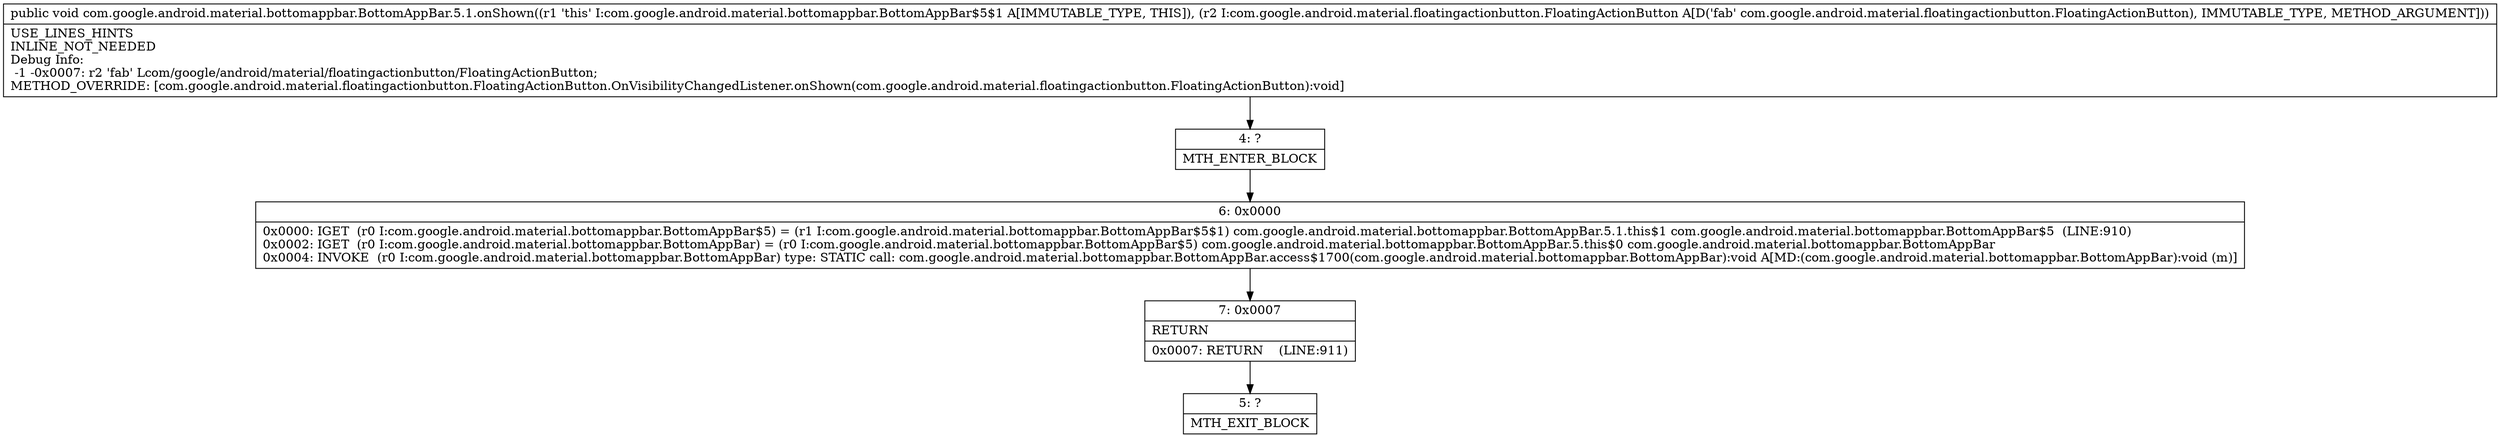 digraph "CFG forcom.google.android.material.bottomappbar.BottomAppBar.5.1.onShown(Lcom\/google\/android\/material\/floatingactionbutton\/FloatingActionButton;)V" {
Node_4 [shape=record,label="{4\:\ ?|MTH_ENTER_BLOCK\l}"];
Node_6 [shape=record,label="{6\:\ 0x0000|0x0000: IGET  (r0 I:com.google.android.material.bottomappbar.BottomAppBar$5) = (r1 I:com.google.android.material.bottomappbar.BottomAppBar$5$1) com.google.android.material.bottomappbar.BottomAppBar.5.1.this$1 com.google.android.material.bottomappbar.BottomAppBar$5  (LINE:910)\l0x0002: IGET  (r0 I:com.google.android.material.bottomappbar.BottomAppBar) = (r0 I:com.google.android.material.bottomappbar.BottomAppBar$5) com.google.android.material.bottomappbar.BottomAppBar.5.this$0 com.google.android.material.bottomappbar.BottomAppBar \l0x0004: INVOKE  (r0 I:com.google.android.material.bottomappbar.BottomAppBar) type: STATIC call: com.google.android.material.bottomappbar.BottomAppBar.access$1700(com.google.android.material.bottomappbar.BottomAppBar):void A[MD:(com.google.android.material.bottomappbar.BottomAppBar):void (m)]\l}"];
Node_7 [shape=record,label="{7\:\ 0x0007|RETURN\l|0x0007: RETURN    (LINE:911)\l}"];
Node_5 [shape=record,label="{5\:\ ?|MTH_EXIT_BLOCK\l}"];
MethodNode[shape=record,label="{public void com.google.android.material.bottomappbar.BottomAppBar.5.1.onShown((r1 'this' I:com.google.android.material.bottomappbar.BottomAppBar$5$1 A[IMMUTABLE_TYPE, THIS]), (r2 I:com.google.android.material.floatingactionbutton.FloatingActionButton A[D('fab' com.google.android.material.floatingactionbutton.FloatingActionButton), IMMUTABLE_TYPE, METHOD_ARGUMENT]))  | USE_LINES_HINTS\lINLINE_NOT_NEEDED\lDebug Info:\l  \-1 \-0x0007: r2 'fab' Lcom\/google\/android\/material\/floatingactionbutton\/FloatingActionButton;\lMETHOD_OVERRIDE: [com.google.android.material.floatingactionbutton.FloatingActionButton.OnVisibilityChangedListener.onShown(com.google.android.material.floatingactionbutton.FloatingActionButton):void]\l}"];
MethodNode -> Node_4;Node_4 -> Node_6;
Node_6 -> Node_7;
Node_7 -> Node_5;
}

